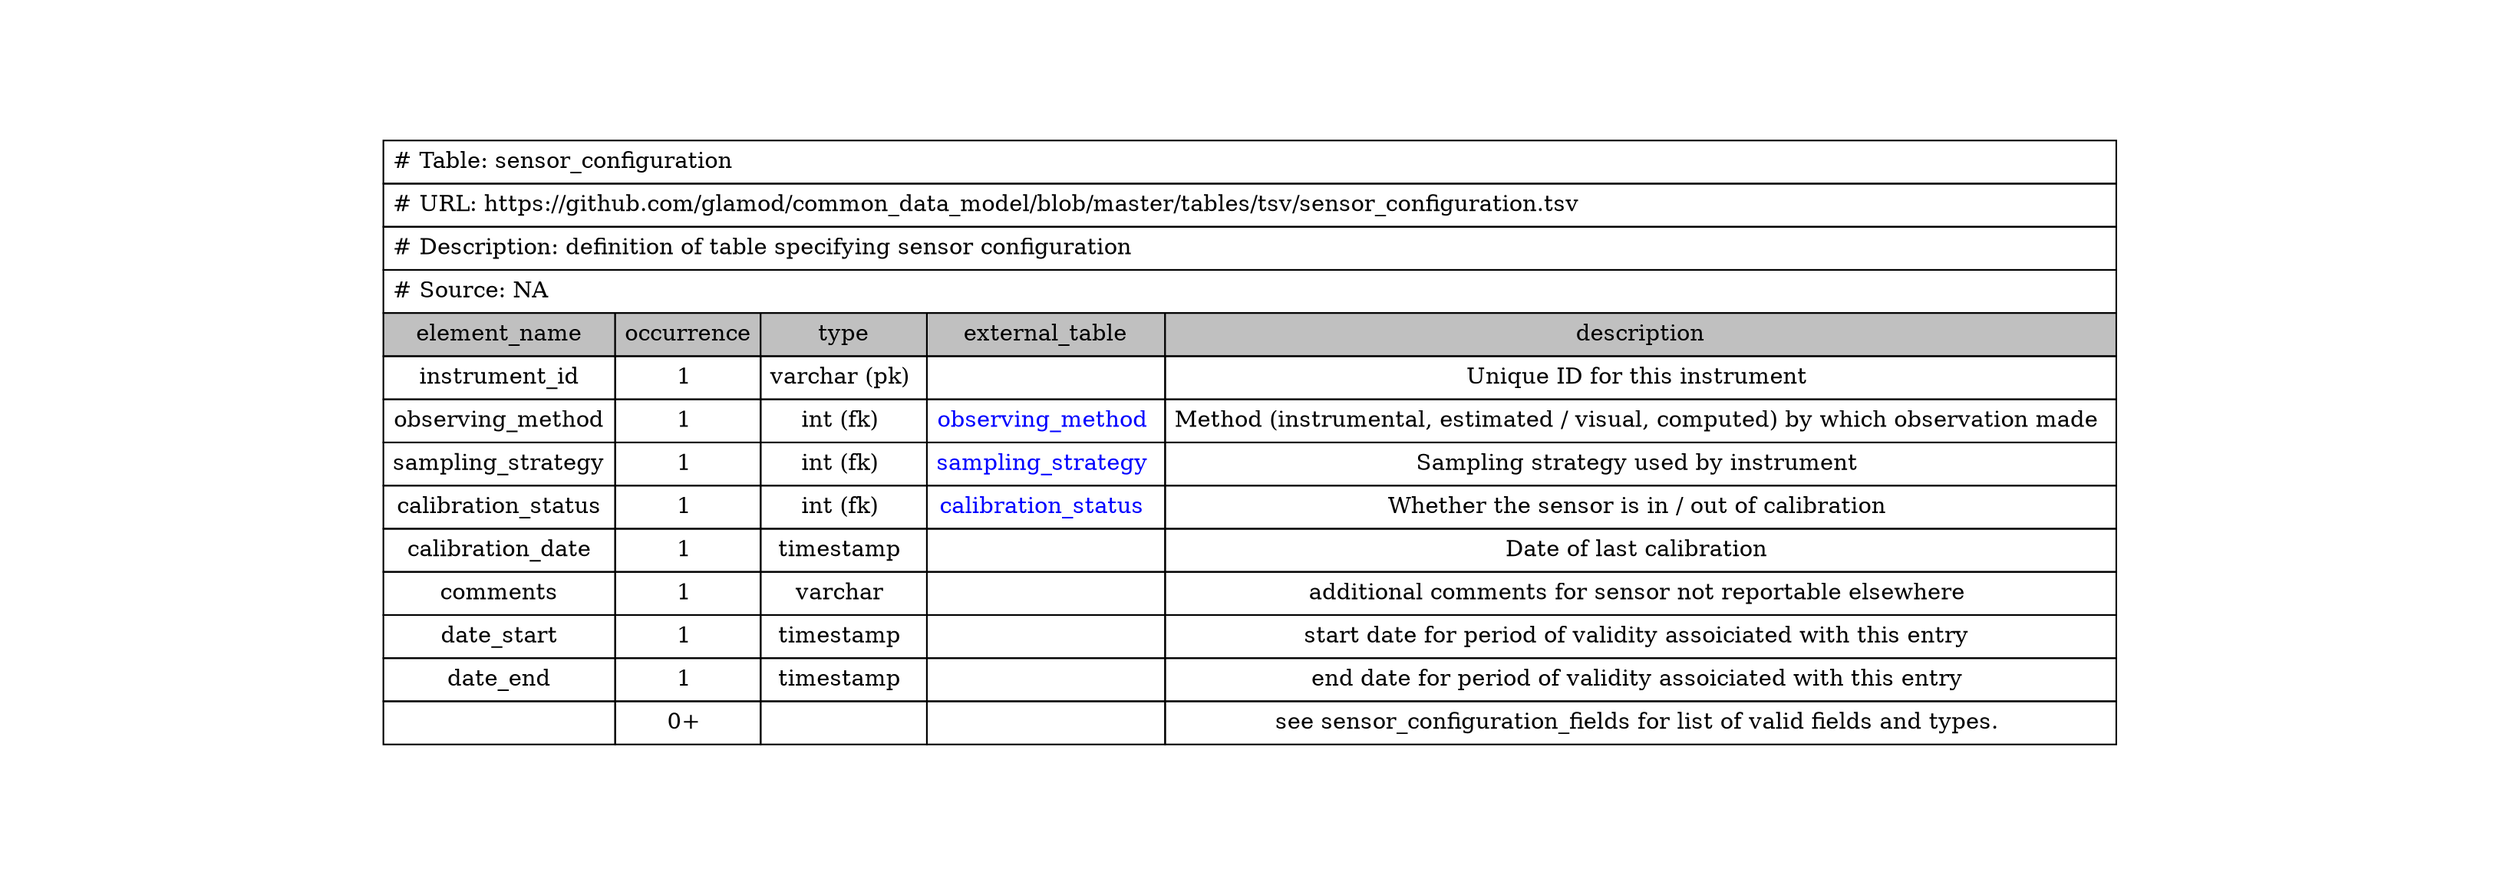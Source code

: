 digraph sensor_configuration {
node [color=white]
sensor_configuration [label=<<TABLE BORDER="0" CELLBORDER="1" CELLSPACING="0" CELLPADDING="5" COLOR="BLACK">
<TR><TD COLSPAN="5" ALIGN="left" PORT="head"># Table: sensor_configuration</TD></TR>
<TR><TD COLSPAN="5" ALIGN="left"># URL: https://github.com/glamod/common_data_model/blob/master/tables/tsv/sensor_configuration.tsv</TD></TR>
<TR><TD ALIGN="left" COLSPAN="5"># Description: definition of table specifying sensor configuration				</TD></TR>
<TR><TD ALIGN="left" COLSPAN="5"># Source: NA</TD></TR>
<TR><TD BGCOLOR="GRAY">element_name</TD><TD BGCOLOR="GRAY">occurrence</TD><TD BGCOLOR="GRAY">type</TD><TD BGCOLOR="GRAY">external_table</TD><TD BGCOLOR="GRAY">description</TD></TR>
<TR><TD PORT="instrument_idL">instrument_id</TD><TD>1 </TD><TD>varchar (pk) </TD><TD></TD><TD PORT="instrument_idR">Unique ID for this instrument </TD></TR>
<TR><TD PORT="observing_methodL">observing_method</TD><TD>1 </TD><TD>int (fk) </TD><TD HREF="https://github.com/glamod/common_data_model/blob/master/tables/tsv/observing_method.tsv"><FONT color="blue">observing_method </FONT></TD><TD PORT="observing_methodR">Method (instrumental, estimated / visual, computed) by which observation made <BR/></TD></TR>
<TR><TD PORT="sampling_strategyL">sampling_strategy</TD><TD>1 </TD><TD>int (fk) </TD><TD HREF="https://github.com/glamod/common_data_model/blob/master/tables/tsv/sampling_strategy.tsv"><FONT color="blue">sampling_strategy </FONT></TD><TD PORT="sampling_strategyR">Sampling strategy used by instrument </TD></TR>
<TR><TD PORT="calibration_statusL">calibration_status</TD><TD>1 </TD><TD>int (fk) </TD><TD HREF="https://github.com/glamod/common_data_model/blob/master/tables/tsv/calibration_status.tsv"><FONT color="blue">calibration_status </FONT></TD><TD PORT="calibration_statusR">Whether the sensor is in / out of calibration </TD></TR>
<TR><TD PORT="calibration_dateL">calibration_date</TD><TD>1 </TD><TD>timestamp </TD><TD></TD><TD PORT="calibration_dateR">Date of last calibration </TD></TR>
<TR><TD PORT="commentsL">comments</TD><TD>1 </TD><TD>varchar </TD><TD></TD><TD PORT="commentsR">additional comments for sensor not reportable elsewhere </TD></TR>
<TR><TD PORT="date_startL">date_start</TD><TD>1 </TD><TD>timestamp </TD><TD></TD><TD PORT="date_startR">start date for period of validity assoiciated with this entry <BR/></TD></TR>
<TR><TD PORT="date_endL">date_end</TD><TD>1 </TD><TD>timestamp </TD><TD></TD><TD PORT="date_endR">end date for period of validity assoiciated with this entry <BR/></TD></TR>
<TR><TD PORT="L"></TD><TD>0+ </TD><TD></TD><TD></TD><TD PORT="R">see sensor_configuration_fields for list of valid fields and types. </TD></TR>
</TABLE>>];
}
